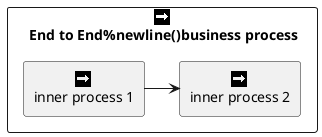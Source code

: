 {
  "sha1": "l17mdit2d6cwzx2n1ecqt29wxxgqsxy",
  "insertion": {
    "when": "2024-11-19T12:22:17.332Z",
    "user": "plantuml@gmail.com"
  }
}
@startuml

sprite $businessProcess [16x16/16] {
FFFFFFFFFFFFFFFF
FFFFFFFFFFFFFFFF
FFFFFFFFFFFFFFFF
FFFFFFFFFFFFFFFF
FFFFFFFFFF0FFFFF
FFFFFFFFFF00FFFF
FF00000000000FFF
FF000000000000FF
FF00000000000FFF
FFFFFFFFFF00FFFF
FFFFFFFFFF0FFFFF
FFFFFFFFFFFFFFFF
FFFFFFFFFFFFFFFF
FFFFFFFFFFFFFFFF
FFFFFFFFFFFFFFFF
FFFFFFFFFFFFFFFF
}


rectangle " End to End%newline()business process" <<$businessProcess>> {
 rectangle "inner process 1" <<$businessProcess>> as src
 rectangle "inner process 2" <<$businessProcess>> as tgt
 src -> tgt
}

@enduml
